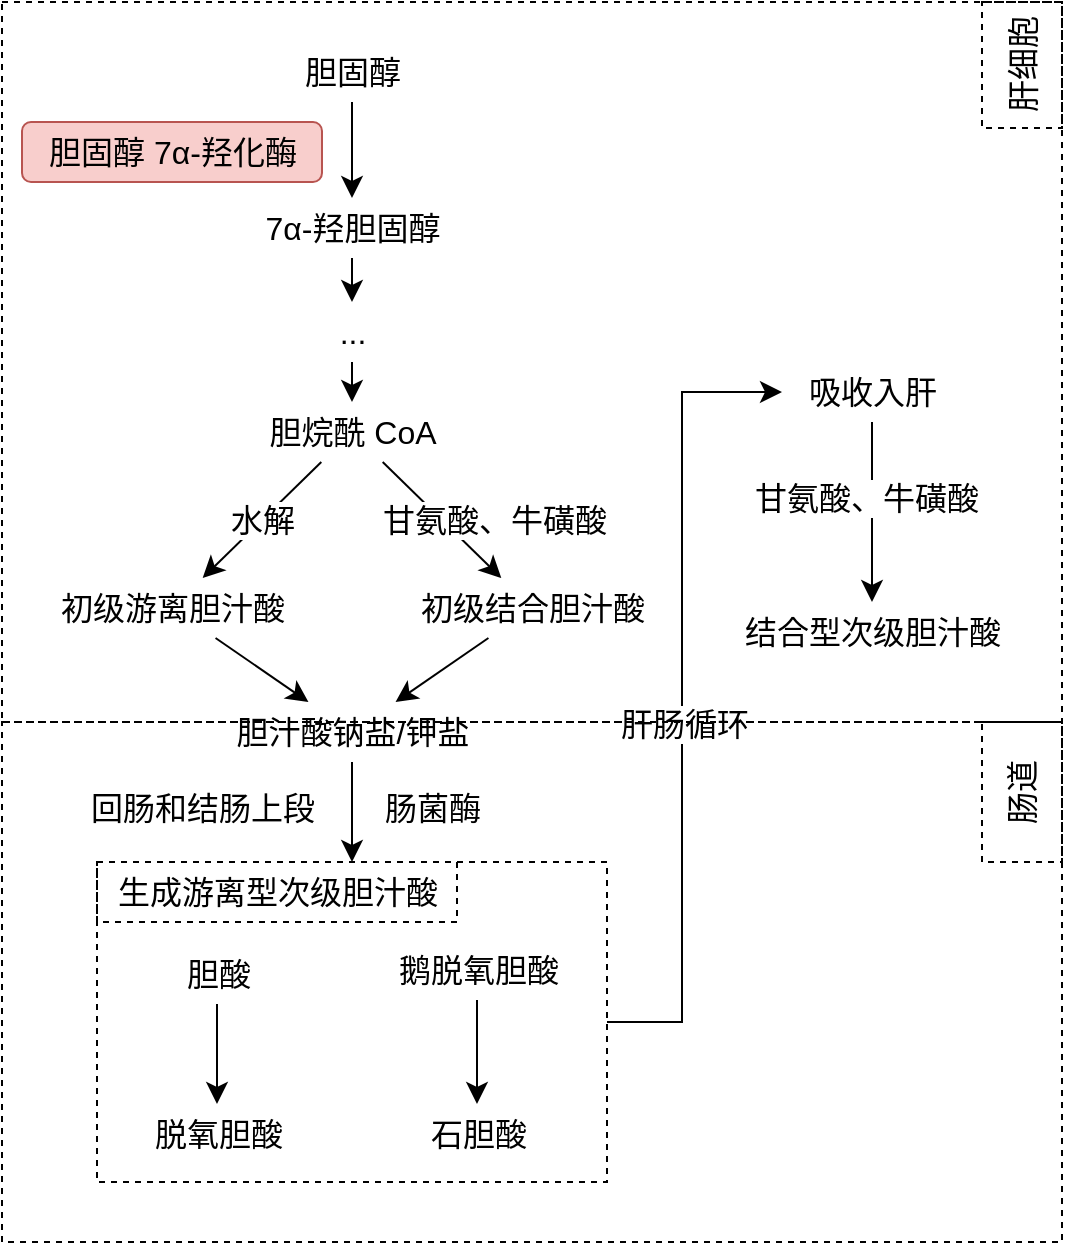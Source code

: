 <mxfile version="21.6.1" type="device">
  <diagram name="第 1 页" id="-imKoAK45Y_XJNsxU4IW">
    <mxGraphModel dx="1532" dy="1138" grid="1" gridSize="10" guides="1" tooltips="1" connect="1" arrows="1" fold="1" page="0" pageScale="1" pageWidth="827" pageHeight="1169" math="0" shadow="0">
      <root>
        <mxCell id="0" />
        <mxCell id="1" parent="0" />
        <mxCell id="7DoQVXYMMJKFsTHCYxxu-33" value="" style="group" vertex="1" connectable="0" parent="1">
          <mxGeometry x="-50" y="-50" width="530" height="360" as="geometry" />
        </mxCell>
        <mxCell id="7DoQVXYMMJKFsTHCYxxu-27" value="" style="rounded=0;whiteSpace=wrap;html=1;fontSize=16;align=center;dashed=1;fillColor=none;" vertex="1" parent="7DoQVXYMMJKFsTHCYxxu-33">
          <mxGeometry width="530" height="360" as="geometry" />
        </mxCell>
        <mxCell id="7DoQVXYMMJKFsTHCYxxu-29" value="肝细胞" style="whiteSpace=wrap;html=1;fontSize=16;dashed=1;fillColor=none;horizontal=0;" vertex="1" parent="7DoQVXYMMJKFsTHCYxxu-33">
          <mxGeometry x="490" width="40" height="63" as="geometry" />
        </mxCell>
        <mxCell id="7DoQVXYMMJKFsTHCYxxu-7" value="" style="edgeStyle=none;curved=1;rounded=0;orthogonalLoop=1;jettySize=auto;html=1;fontSize=12;startSize=8;endSize=8;" edge="1" parent="1" source="7DoQVXYMMJKFsTHCYxxu-5" target="7DoQVXYMMJKFsTHCYxxu-6">
          <mxGeometry relative="1" as="geometry" />
        </mxCell>
        <mxCell id="7DoQVXYMMJKFsTHCYxxu-5" value="胆固醇" style="text;html=1;align=center;verticalAlign=middle;resizable=0;points=[];autosize=1;strokeColor=none;fillColor=none;fontSize=16;" vertex="1" parent="1">
          <mxGeometry x="90" y="-30" width="70" height="30" as="geometry" />
        </mxCell>
        <mxCell id="7DoQVXYMMJKFsTHCYxxu-10" value="" style="edgeStyle=none;curved=1;rounded=0;orthogonalLoop=1;jettySize=auto;html=1;fontSize=12;startSize=8;endSize=8;" edge="1" parent="1" source="7DoQVXYMMJKFsTHCYxxu-6" target="7DoQVXYMMJKFsTHCYxxu-9">
          <mxGeometry relative="1" as="geometry" />
        </mxCell>
        <mxCell id="7DoQVXYMMJKFsTHCYxxu-6" value="7α-羟胆固醇" style="text;html=1;align=center;verticalAlign=middle;resizable=0;points=[];autosize=1;strokeColor=none;fillColor=none;fontSize=16;" vertex="1" parent="1">
          <mxGeometry x="70" y="48" width="110" height="30" as="geometry" />
        </mxCell>
        <mxCell id="7DoQVXYMMJKFsTHCYxxu-8" value="胆固醇 7α-羟化酶" style="text;html=1;align=center;verticalAlign=middle;resizable=0;points=[];autosize=1;strokeColor=#b85450;fillColor=#f8cecc;fontSize=16;rounded=1;" vertex="1" parent="1">
          <mxGeometry x="-40" y="10" width="150" height="30" as="geometry" />
        </mxCell>
        <mxCell id="7DoQVXYMMJKFsTHCYxxu-14" value="" style="edgeStyle=none;curved=1;rounded=0;orthogonalLoop=1;jettySize=auto;html=1;fontSize=12;startSize=8;endSize=8;" edge="1" parent="1" source="7DoQVXYMMJKFsTHCYxxu-9" target="7DoQVXYMMJKFsTHCYxxu-13">
          <mxGeometry relative="1" as="geometry" />
        </mxCell>
        <mxCell id="7DoQVXYMMJKFsTHCYxxu-9" value="..." style="text;html=1;align=center;verticalAlign=middle;resizable=0;points=[];autosize=1;strokeColor=none;fillColor=none;fontSize=16;" vertex="1" parent="1">
          <mxGeometry x="105" y="100" width="40" height="30" as="geometry" />
        </mxCell>
        <mxCell id="7DoQVXYMMJKFsTHCYxxu-17" style="edgeStyle=none;curved=1;rounded=0;orthogonalLoop=1;jettySize=auto;html=1;fontSize=12;startSize=8;endSize=8;" edge="1" parent="1" source="7DoQVXYMMJKFsTHCYxxu-13" target="7DoQVXYMMJKFsTHCYxxu-21">
          <mxGeometry relative="1" as="geometry">
            <mxPoint x="50" y="240" as="targetPoint" />
          </mxGeometry>
        </mxCell>
        <mxCell id="7DoQVXYMMJKFsTHCYxxu-19" value="水解" style="edgeLabel;html=1;align=center;verticalAlign=middle;resizable=0;points=[];fontSize=16;" vertex="1" connectable="0" parent="7DoQVXYMMJKFsTHCYxxu-17">
          <mxGeometry x="-0.242" y="-4" relative="1" as="geometry">
            <mxPoint x="-5" y="10" as="offset" />
          </mxGeometry>
        </mxCell>
        <mxCell id="7DoQVXYMMJKFsTHCYxxu-18" style="edgeStyle=none;curved=1;rounded=0;orthogonalLoop=1;jettySize=auto;html=1;fontSize=12;startSize=8;endSize=8;" edge="1" parent="1" source="7DoQVXYMMJKFsTHCYxxu-13" target="7DoQVXYMMJKFsTHCYxxu-22">
          <mxGeometry relative="1" as="geometry">
            <mxPoint x="200" y="240" as="targetPoint" />
          </mxGeometry>
        </mxCell>
        <mxCell id="7DoQVXYMMJKFsTHCYxxu-20" value="甘氨酸、牛磺酸" style="edgeLabel;html=1;align=center;verticalAlign=middle;resizable=0;points=[];fontSize=16;" vertex="1" connectable="0" parent="7DoQVXYMMJKFsTHCYxxu-18">
          <mxGeometry x="-0.192" y="1" relative="1" as="geometry">
            <mxPoint x="31" y="6" as="offset" />
          </mxGeometry>
        </mxCell>
        <mxCell id="7DoQVXYMMJKFsTHCYxxu-13" value="胆烷酰 CoA" style="text;html=1;align=center;verticalAlign=middle;resizable=0;points=[];autosize=1;strokeColor=none;fillColor=none;fontSize=16;" vertex="1" parent="1">
          <mxGeometry x="70" y="150" width="110" height="30" as="geometry" />
        </mxCell>
        <mxCell id="7DoQVXYMMJKFsTHCYxxu-25" value="" style="edgeStyle=none;curved=1;rounded=0;orthogonalLoop=1;jettySize=auto;html=1;fontSize=12;startSize=8;endSize=8;" edge="1" parent="1" source="7DoQVXYMMJKFsTHCYxxu-21" target="7DoQVXYMMJKFsTHCYxxu-24">
          <mxGeometry relative="1" as="geometry" />
        </mxCell>
        <mxCell id="7DoQVXYMMJKFsTHCYxxu-21" value="初级游离胆汁酸" style="text;html=1;align=center;verticalAlign=middle;resizable=0;points=[];autosize=1;strokeColor=none;fillColor=none;fontSize=16;" vertex="1" parent="1">
          <mxGeometry x="-35" y="238" width="140" height="30" as="geometry" />
        </mxCell>
        <mxCell id="7DoQVXYMMJKFsTHCYxxu-26" style="edgeStyle=none;curved=1;rounded=0;orthogonalLoop=1;jettySize=auto;html=1;fontSize=12;startSize=8;endSize=8;" edge="1" parent="1" source="7DoQVXYMMJKFsTHCYxxu-22" target="7DoQVXYMMJKFsTHCYxxu-24">
          <mxGeometry relative="1" as="geometry" />
        </mxCell>
        <mxCell id="7DoQVXYMMJKFsTHCYxxu-22" value="初级结合胆汁酸" style="text;html=1;align=center;verticalAlign=middle;resizable=0;points=[];autosize=1;strokeColor=none;fillColor=none;fontSize=16;" vertex="1" parent="1">
          <mxGeometry x="145" y="238" width="140" height="30" as="geometry" />
        </mxCell>
        <mxCell id="7DoQVXYMMJKFsTHCYxxu-38" style="edgeStyle=none;curved=1;rounded=0;orthogonalLoop=1;jettySize=auto;html=1;fontSize=12;startSize=8;endSize=8;" edge="1" parent="1" source="7DoQVXYMMJKFsTHCYxxu-24" target="7DoQVXYMMJKFsTHCYxxu-37">
          <mxGeometry relative="1" as="geometry" />
        </mxCell>
        <mxCell id="7DoQVXYMMJKFsTHCYxxu-24" value="胆汁酸钠盐/钾盐" style="text;html=1;align=center;verticalAlign=middle;resizable=0;points=[];autosize=1;strokeColor=none;fillColor=none;fontSize=16;" vertex="1" parent="1">
          <mxGeometry x="55" y="300" width="140" height="30" as="geometry" />
        </mxCell>
        <mxCell id="7DoQVXYMMJKFsTHCYxxu-47" value="回肠和结肠上段" style="text;html=1;align=center;verticalAlign=middle;resizable=0;points=[];autosize=1;strokeColor=none;fillColor=none;fontSize=16;" vertex="1" parent="1">
          <mxGeometry x="-20" y="338" width="140" height="30" as="geometry" />
        </mxCell>
        <mxCell id="7DoQVXYMMJKFsTHCYxxu-48" value="肠菌酶" style="text;html=1;align=center;verticalAlign=middle;resizable=0;points=[];autosize=1;strokeColor=none;fillColor=none;fontSize=16;" vertex="1" parent="1">
          <mxGeometry x="130" y="338" width="70" height="30" as="geometry" />
        </mxCell>
        <mxCell id="7DoQVXYMMJKFsTHCYxxu-51" value="" style="group" vertex="1" connectable="0" parent="1">
          <mxGeometry x="-2.5" y="380" width="255" height="160" as="geometry" />
        </mxCell>
        <mxCell id="7DoQVXYMMJKFsTHCYxxu-37" value="" style="rounded=0;whiteSpace=wrap;html=1;fontSize=16;fillColor=none;dashed=1;container=0;" vertex="1" parent="7DoQVXYMMJKFsTHCYxxu-51">
          <mxGeometry width="255" height="160" as="geometry" />
        </mxCell>
        <mxCell id="7DoQVXYMMJKFsTHCYxxu-40" value="胆酸" style="text;html=1;align=center;verticalAlign=middle;resizable=0;points=[];autosize=1;strokeColor=none;fillColor=none;fontSize=16;container=0;" vertex="1" parent="7DoQVXYMMJKFsTHCYxxu-51">
          <mxGeometry x="30" y="41" width="60" height="30" as="geometry" />
        </mxCell>
        <mxCell id="7DoQVXYMMJKFsTHCYxxu-41" value="脱氧胆酸" style="text;html=1;align=center;verticalAlign=middle;resizable=0;points=[];autosize=1;strokeColor=none;fillColor=none;fontSize=16;container=0;" vertex="1" parent="7DoQVXYMMJKFsTHCYxxu-51">
          <mxGeometry x="15" y="121" width="90" height="30" as="geometry" />
        </mxCell>
        <mxCell id="7DoQVXYMMJKFsTHCYxxu-42" value="" style="edgeStyle=none;curved=1;rounded=0;orthogonalLoop=1;jettySize=auto;html=1;fontSize=12;startSize=8;endSize=8;" edge="1" parent="7DoQVXYMMJKFsTHCYxxu-51" source="7DoQVXYMMJKFsTHCYxxu-40" target="7DoQVXYMMJKFsTHCYxxu-41">
          <mxGeometry relative="1" as="geometry" />
        </mxCell>
        <mxCell id="7DoQVXYMMJKFsTHCYxxu-43" value="鹅脱氧胆酸" style="text;html=1;align=center;verticalAlign=middle;resizable=0;points=[];autosize=1;strokeColor=none;fillColor=none;fontSize=16;container=0;" vertex="1" parent="7DoQVXYMMJKFsTHCYxxu-51">
          <mxGeometry x="140" y="39" width="100" height="30" as="geometry" />
        </mxCell>
        <mxCell id="7DoQVXYMMJKFsTHCYxxu-44" value="石胆酸" style="text;html=1;align=center;verticalAlign=middle;resizable=0;points=[];autosize=1;strokeColor=none;fillColor=none;fontSize=16;container=0;" vertex="1" parent="7DoQVXYMMJKFsTHCYxxu-51">
          <mxGeometry x="155" y="121" width="70" height="30" as="geometry" />
        </mxCell>
        <mxCell id="7DoQVXYMMJKFsTHCYxxu-45" value="" style="edgeStyle=none;curved=1;rounded=0;orthogonalLoop=1;jettySize=auto;html=1;fontSize=12;startSize=8;endSize=8;" edge="1" parent="7DoQVXYMMJKFsTHCYxxu-51" source="7DoQVXYMMJKFsTHCYxxu-43" target="7DoQVXYMMJKFsTHCYxxu-44">
          <mxGeometry relative="1" as="geometry" />
        </mxCell>
        <mxCell id="7DoQVXYMMJKFsTHCYxxu-50" value="生成游离型次级胆汁酸" style="rounded=0;whiteSpace=wrap;html=1;fontSize=16;fillColor=none;dashed=1;" vertex="1" parent="7DoQVXYMMJKFsTHCYxxu-51">
          <mxGeometry width="180" height="30" as="geometry" />
        </mxCell>
        <mxCell id="7DoQVXYMMJKFsTHCYxxu-57" value="" style="edgeStyle=none;curved=1;rounded=0;orthogonalLoop=1;jettySize=auto;html=1;fontSize=12;startSize=8;endSize=8;" edge="1" parent="1" source="7DoQVXYMMJKFsTHCYxxu-54" target="7DoQVXYMMJKFsTHCYxxu-56">
          <mxGeometry relative="1" as="geometry" />
        </mxCell>
        <mxCell id="7DoQVXYMMJKFsTHCYxxu-58" value="甘氨酸、牛磺酸" style="edgeLabel;html=1;align=center;verticalAlign=middle;resizable=0;points=[];fontSize=16;" vertex="1" connectable="0" parent="7DoQVXYMMJKFsTHCYxxu-57">
          <mxGeometry x="-0.171" y="-3" relative="1" as="geometry">
            <mxPoint as="offset" />
          </mxGeometry>
        </mxCell>
        <mxCell id="7DoQVXYMMJKFsTHCYxxu-54" value="吸收入肝" style="text;html=1;align=center;verticalAlign=middle;resizable=0;points=[];autosize=1;strokeColor=none;fillColor=none;fontSize=16;" vertex="1" parent="1">
          <mxGeometry x="340" y="130" width="90" height="30" as="geometry" />
        </mxCell>
        <mxCell id="7DoQVXYMMJKFsTHCYxxu-53" style="edgeStyle=orthogonalEdgeStyle;rounded=0;orthogonalLoop=1;jettySize=auto;html=1;fontSize=12;startSize=8;endSize=8;" edge="1" parent="1" source="7DoQVXYMMJKFsTHCYxxu-37" target="7DoQVXYMMJKFsTHCYxxu-54">
          <mxGeometry relative="1" as="geometry">
            <mxPoint x="360" y="460" as="targetPoint" />
            <Array as="points">
              <mxPoint x="290" y="460" />
              <mxPoint x="290" y="145" />
            </Array>
          </mxGeometry>
        </mxCell>
        <mxCell id="7DoQVXYMMJKFsTHCYxxu-55" value="肝肠循环" style="edgeLabel;html=1;align=center;verticalAlign=middle;resizable=0;points=[];fontSize=16;" vertex="1" connectable="0" parent="7DoQVXYMMJKFsTHCYxxu-53">
          <mxGeometry x="-0.239" y="-1" relative="1" as="geometry">
            <mxPoint y="-34" as="offset" />
          </mxGeometry>
        </mxCell>
        <mxCell id="7DoQVXYMMJKFsTHCYxxu-56" value="结合型次级胆汁酸" style="text;html=1;align=center;verticalAlign=middle;resizable=0;points=[];autosize=1;strokeColor=none;fillColor=none;fontSize=16;" vertex="1" parent="1">
          <mxGeometry x="310" y="250" width="150" height="30" as="geometry" />
        </mxCell>
        <mxCell id="7DoQVXYMMJKFsTHCYxxu-63" value="" style="group" vertex="1" connectable="0" parent="1">
          <mxGeometry x="-50" y="310" width="530" height="260" as="geometry" />
        </mxCell>
        <mxCell id="7DoQVXYMMJKFsTHCYxxu-64" value="" style="rounded=0;whiteSpace=wrap;html=1;fontSize=16;align=center;dashed=1;fillColor=none;" vertex="1" parent="7DoQVXYMMJKFsTHCYxxu-63">
          <mxGeometry width="530" height="260" as="geometry" />
        </mxCell>
        <mxCell id="7DoQVXYMMJKFsTHCYxxu-65" value="肠道" style="whiteSpace=wrap;html=1;fontSize=16;dashed=1;fillColor=none;horizontal=0;" vertex="1" parent="7DoQVXYMMJKFsTHCYxxu-63">
          <mxGeometry x="490" width="40" height="70" as="geometry" />
        </mxCell>
      </root>
    </mxGraphModel>
  </diagram>
</mxfile>
